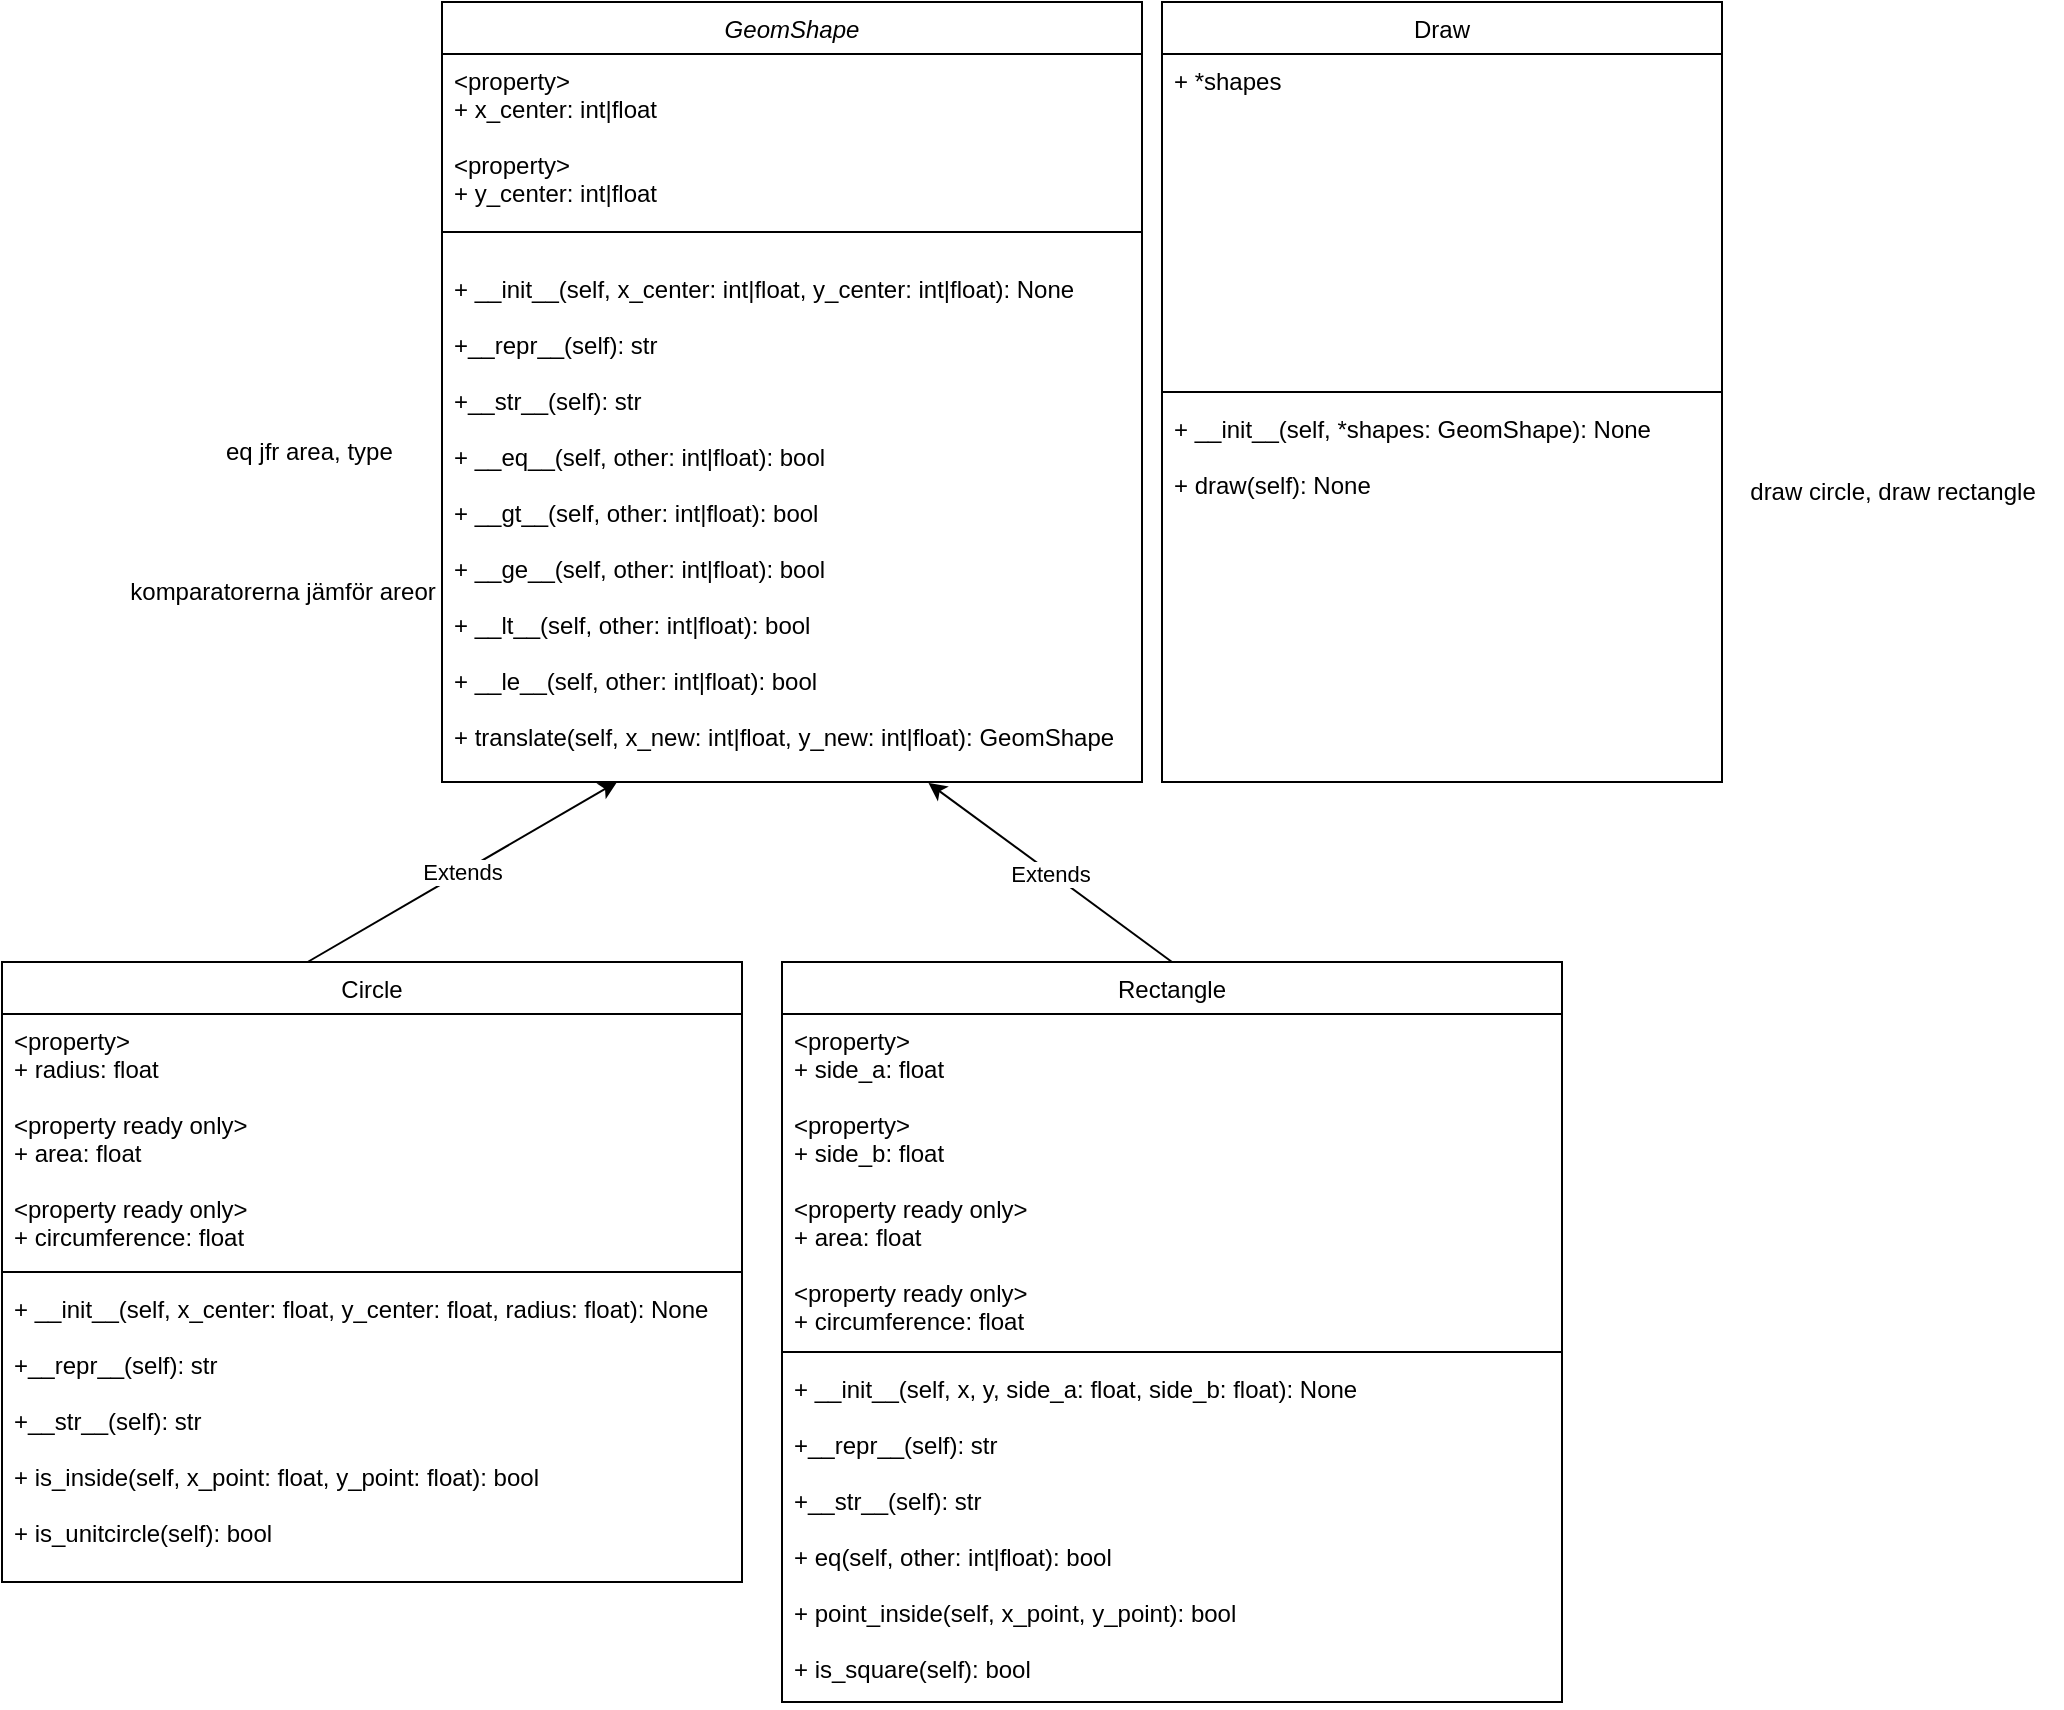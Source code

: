 <mxfile version="20.4.0" type="onedrive"><diagram id="C5RBs43oDa-KdzZeNtuy" name="Page-1"><mxGraphModel grid="1" page="1" gridSize="10" guides="1" tooltips="1" connect="1" arrows="1" fold="1" pageScale="1" pageWidth="827" pageHeight="1169" math="0" shadow="0"><root><mxCell id="WIyWlLk6GJQsqaUBKTNV-0"/><mxCell id="WIyWlLk6GJQsqaUBKTNV-1" parent="WIyWlLk6GJQsqaUBKTNV-0"/><mxCell id="zkfFHV4jXpPFQw0GAbJ--0" value="GeomShape" style="swimlane;fontStyle=2;align=center;verticalAlign=top;childLayout=stackLayout;horizontal=1;startSize=26;horizontalStack=0;resizeParent=1;resizeLast=0;collapsible=1;marginBottom=0;rounded=0;shadow=0;strokeWidth=1;" vertex="1" parent="WIyWlLk6GJQsqaUBKTNV-1"><mxGeometry x="240" y="40" width="350" height="390" as="geometry"><mxRectangle x="230" y="140" width="160" height="26" as="alternateBounds"/></mxGeometry></mxCell><mxCell id="zkfFHV4jXpPFQw0GAbJ--1" value="&lt;property&gt;&#10;+ x_center: int|float&#10;&#10;&lt;property&gt;&#10;+ y_center: int|float" style="text;align=left;verticalAlign=top;spacingLeft=4;spacingRight=4;overflow=hidden;rotatable=0;points=[[0,0.5],[1,0.5]];portConstraint=eastwest;" vertex="1" parent="zkfFHV4jXpPFQw0GAbJ--0"><mxGeometry y="26" width="350" height="74" as="geometry"/></mxCell><mxCell id="zkfFHV4jXpPFQw0GAbJ--4" value="" style="line;html=1;strokeWidth=1;align=left;verticalAlign=middle;spacingTop=-1;spacingLeft=3;spacingRight=3;rotatable=0;labelPosition=right;points=[];portConstraint=eastwest;" vertex="1" parent="zkfFHV4jXpPFQw0GAbJ--0"><mxGeometry y="100" width="350" height="30" as="geometry"/></mxCell><mxCell id="zkfFHV4jXpPFQw0GAbJ--5" value="+ __init__(self, x_center: int|float, y_center: int|float): None&#10;&#10;+__repr__(self): str&#10;&#10;+__str__(self): str&#10;&#10;+ __eq__(self, other: int|float): bool&#10;&#10;+ __gt__(self, other: int|float): bool&#10;&#10;+ __ge__(self, other: int|float): bool&#10;&#10;+ __lt__(self, other: int|float): bool&#10;&#10;+ __le__(self, other: int|float): bool&#10;&#10;+ translate(self, x_new: int|float, y_new: int|float): GeomShape&#10;&#10;&#10;" style="text;align=left;verticalAlign=top;spacingLeft=4;spacingRight=4;overflow=hidden;rotatable=0;points=[[0,0.5],[1,0.5]];portConstraint=eastwest;" vertex="1" parent="zkfFHV4jXpPFQw0GAbJ--0"><mxGeometry y="130" width="350" height="260" as="geometry"/></mxCell><mxCell id="zkfFHV4jXpPFQw0GAbJ--6" value="Circle" style="swimlane;fontStyle=0;align=center;verticalAlign=top;childLayout=stackLayout;horizontal=1;startSize=26;horizontalStack=0;resizeParent=1;resizeLast=0;collapsible=1;marginBottom=0;rounded=0;shadow=0;strokeWidth=1;" vertex="1" parent="WIyWlLk6GJQsqaUBKTNV-1"><mxGeometry x="20" y="520" width="370" height="310" as="geometry"><mxRectangle x="130" y="380" width="160" height="26" as="alternateBounds"/></mxGeometry></mxCell><mxCell id="zkfFHV4jXpPFQw0GAbJ--7" value="&lt;property&gt;&#10;+ radius: float&#10;&#10;&lt;property ready only&gt;&#10;+ area: float&#10;&#10;&lt;property ready only&gt;&#10;+ circumference: float" style="text;align=left;verticalAlign=top;spacingLeft=4;spacingRight=4;overflow=hidden;rotatable=0;points=[[0,0.5],[1,0.5]];portConstraint=eastwest;" vertex="1" parent="zkfFHV4jXpPFQw0GAbJ--6"><mxGeometry y="26" width="370" height="124" as="geometry"/></mxCell><mxCell id="zkfFHV4jXpPFQw0GAbJ--9" value="" style="line;html=1;strokeWidth=1;align=left;verticalAlign=middle;spacingTop=-1;spacingLeft=3;spacingRight=3;rotatable=0;labelPosition=right;points=[];portConstraint=eastwest;" vertex="1" parent="zkfFHV4jXpPFQw0GAbJ--6"><mxGeometry y="150" width="370" height="10" as="geometry"/></mxCell><mxCell id="PUJufbVweEjTIAyz2Fri-15" value="+ __init__(self, x_center: float, y_center: float, radius: float): None&#10;&#10;+__repr__(self): str&#10;&#10;+__str__(self): str&#10;&#10;+ is_inside(self, x_point: float, y_point: float): bool&#10;&#10;+ is_unitcircle(self): bool" style="text;align=left;verticalAlign=top;spacingLeft=4;spacingRight=4;overflow=hidden;rotatable=0;points=[[0,0.5],[1,0.5]];portConstraint=eastwest;" vertex="1" parent="zkfFHV4jXpPFQw0GAbJ--6"><mxGeometry y="160" width="370" height="150" as="geometry"/></mxCell><mxCell id="PUJufbVweEjTIAyz2Fri-0" value="" style="endArrow=classic;html=1;rounded=0;exitX=0.413;exitY=0;exitDx=0;exitDy=0;exitPerimeter=0;entryX=0.25;entryY=1;entryDx=0;entryDy=0;" edge="1" parent="WIyWlLk6GJQsqaUBKTNV-1" source="zkfFHV4jXpPFQw0GAbJ--6" target="zkfFHV4jXpPFQw0GAbJ--0"><mxGeometry relative="1" as="geometry"><mxPoint x="360" y="310" as="sourcePoint"/><mxPoint x="460" y="310" as="targetPoint"/></mxGeometry></mxCell><mxCell id="PUJufbVweEjTIAyz2Fri-1" value="Extends" style="edgeLabel;resizable=0;html=1;align=center;verticalAlign=middle;" connectable="0" vertex="1" parent="PUJufbVweEjTIAyz2Fri-0"><mxGeometry relative="1" as="geometry"/></mxCell><mxCell id="PUJufbVweEjTIAyz2Fri-18" value="Rectangle" style="swimlane;fontStyle=0;align=center;verticalAlign=top;childLayout=stackLayout;horizontal=1;startSize=26;horizontalStack=0;resizeParent=1;resizeLast=0;collapsible=1;marginBottom=0;rounded=0;shadow=0;strokeWidth=1;" vertex="1" parent="WIyWlLk6GJQsqaUBKTNV-1"><mxGeometry x="410" y="520" width="390" height="370" as="geometry"><mxRectangle x="130" y="380" width="160" height="26" as="alternateBounds"/></mxGeometry></mxCell><mxCell id="PUJufbVweEjTIAyz2Fri-19" value="&lt;property&gt;&#10;+ side_a: float&#10;&#10;&lt;property&gt;&#10;+ side_b: float&#10;&#10;&lt;property ready only&gt;&#10;+ area: float&#10;&#10;&lt;property ready only&gt;&#10;+ circumference: float" style="text;align=left;verticalAlign=top;spacingLeft=4;spacingRight=4;overflow=hidden;rotatable=0;points=[[0,0.5],[1,0.5]];portConstraint=eastwest;" vertex="1" parent="PUJufbVweEjTIAyz2Fri-18"><mxGeometry y="26" width="390" height="164" as="geometry"/></mxCell><mxCell id="PUJufbVweEjTIAyz2Fri-20" value="" style="line;html=1;strokeWidth=1;align=left;verticalAlign=middle;spacingTop=-1;spacingLeft=3;spacingRight=3;rotatable=0;labelPosition=right;points=[];portConstraint=eastwest;" vertex="1" parent="PUJufbVweEjTIAyz2Fri-18"><mxGeometry y="190" width="390" height="10" as="geometry"/></mxCell><mxCell id="PUJufbVweEjTIAyz2Fri-21" value="+ __init__(self, x, y, side_a: float, side_b: float): None&#10;&#10;+__repr__(self): str&#10;&#10;+__str__(self): str&#10;&#10;+ eq(self, other: int|float): bool&#10;&#10;+ point_inside(self, x_point, y_point): bool&#10;&#10;+ is_square(self): bool" style="text;align=left;verticalAlign=top;spacingLeft=4;spacingRight=4;overflow=hidden;rotatable=0;points=[[0,0.5],[1,0.5]];portConstraint=eastwest;" vertex="1" parent="PUJufbVweEjTIAyz2Fri-18"><mxGeometry y="200" width="390" height="170" as="geometry"/></mxCell><mxCell id="3thcjpsf_LdE6p_IJyoe-0" value="E" style="endArrow=classic;html=1;rounded=0;exitX=0.5;exitY=0;exitDx=0;exitDy=0;entryX=0.695;entryY=1.002;entryDx=0;entryDy=0;entryPerimeter=0;" edge="1" parent="WIyWlLk6GJQsqaUBKTNV-1" source="PUJufbVweEjTIAyz2Fri-18" target="zkfFHV4jXpPFQw0GAbJ--5"><mxGeometry relative="1" as="geometry"><mxPoint x="250.0" y="510" as="sourcePoint"/><mxPoint x="440.88" y="412" as="targetPoint"/></mxGeometry></mxCell><mxCell id="3thcjpsf_LdE6p_IJyoe-1" value="Extends" style="edgeLabel;resizable=0;html=1;align=center;verticalAlign=middle;" connectable="0" vertex="1" parent="3thcjpsf_LdE6p_IJyoe-0"><mxGeometry relative="1" as="geometry"/></mxCell><mxCell id="3thcjpsf_LdE6p_IJyoe-10" value="eq jfr area, type" style="text;html=1;strokeColor=none;fillColor=none;align=left;verticalAlign=middle;whiteSpace=wrap;rounded=0;" vertex="1" parent="WIyWlLk6GJQsqaUBKTNV-1"><mxGeometry x="130" y="250" width="230" height="30" as="geometry"/></mxCell><mxCell id="3thcjpsf_LdE6p_IJyoe-11" value="Draw" style="swimlane;fontStyle=0;align=center;verticalAlign=top;childLayout=stackLayout;horizontal=1;startSize=26;horizontalStack=0;resizeParent=1;resizeLast=0;collapsible=1;marginBottom=0;rounded=0;shadow=0;strokeWidth=1;" vertex="1" parent="WIyWlLk6GJQsqaUBKTNV-1"><mxGeometry x="600" y="40" width="280" height="390" as="geometry"><mxRectangle x="130" y="380" width="160" height="26" as="alternateBounds"/></mxGeometry></mxCell><mxCell id="3thcjpsf_LdE6p_IJyoe-12" value="+ *shapes" style="text;align=left;verticalAlign=top;spacingLeft=4;spacingRight=4;overflow=hidden;rotatable=0;points=[[0,0.5],[1,0.5]];portConstraint=eastwest;" vertex="1" parent="3thcjpsf_LdE6p_IJyoe-11"><mxGeometry y="26" width="280" height="164" as="geometry"/></mxCell><mxCell id="3thcjpsf_LdE6p_IJyoe-13" value="" style="line;html=1;strokeWidth=1;align=left;verticalAlign=middle;spacingTop=-1;spacingLeft=3;spacingRight=3;rotatable=0;labelPosition=right;points=[];portConstraint=eastwest;" vertex="1" parent="3thcjpsf_LdE6p_IJyoe-11"><mxGeometry y="190" width="280" height="10" as="geometry"/></mxCell><mxCell id="3thcjpsf_LdE6p_IJyoe-14" value="+ __init__(self, *shapes: GeomShape): None&#10;&#10;+ draw(self): None" style="text;align=left;verticalAlign=top;spacingLeft=4;spacingRight=4;overflow=hidden;rotatable=0;points=[[0,0.5],[1,0.5]];portConstraint=eastwest;" vertex="1" parent="3thcjpsf_LdE6p_IJyoe-11"><mxGeometry y="200" width="280" height="190" as="geometry"/></mxCell><mxCell id="3thcjpsf_LdE6p_IJyoe-18" value="komparatorerna jämför areor" style="text;html=1;align=center;verticalAlign=middle;resizable=0;points=[];autosize=1;strokeColor=none;fillColor=none;" vertex="1" parent="WIyWlLk6GJQsqaUBKTNV-1"><mxGeometry x="70" y="320" width="180" height="30" as="geometry"/></mxCell><mxCell id="3thcjpsf_LdE6p_IJyoe-20" value="draw circle, draw rectangle" style="text;html=1;align=center;verticalAlign=middle;resizable=0;points=[];autosize=1;strokeColor=none;fillColor=none;" vertex="1" parent="WIyWlLk6GJQsqaUBKTNV-1"><mxGeometry x="880" y="270" width="170" height="30" as="geometry"/></mxCell></root></mxGraphModel></diagram></mxfile>